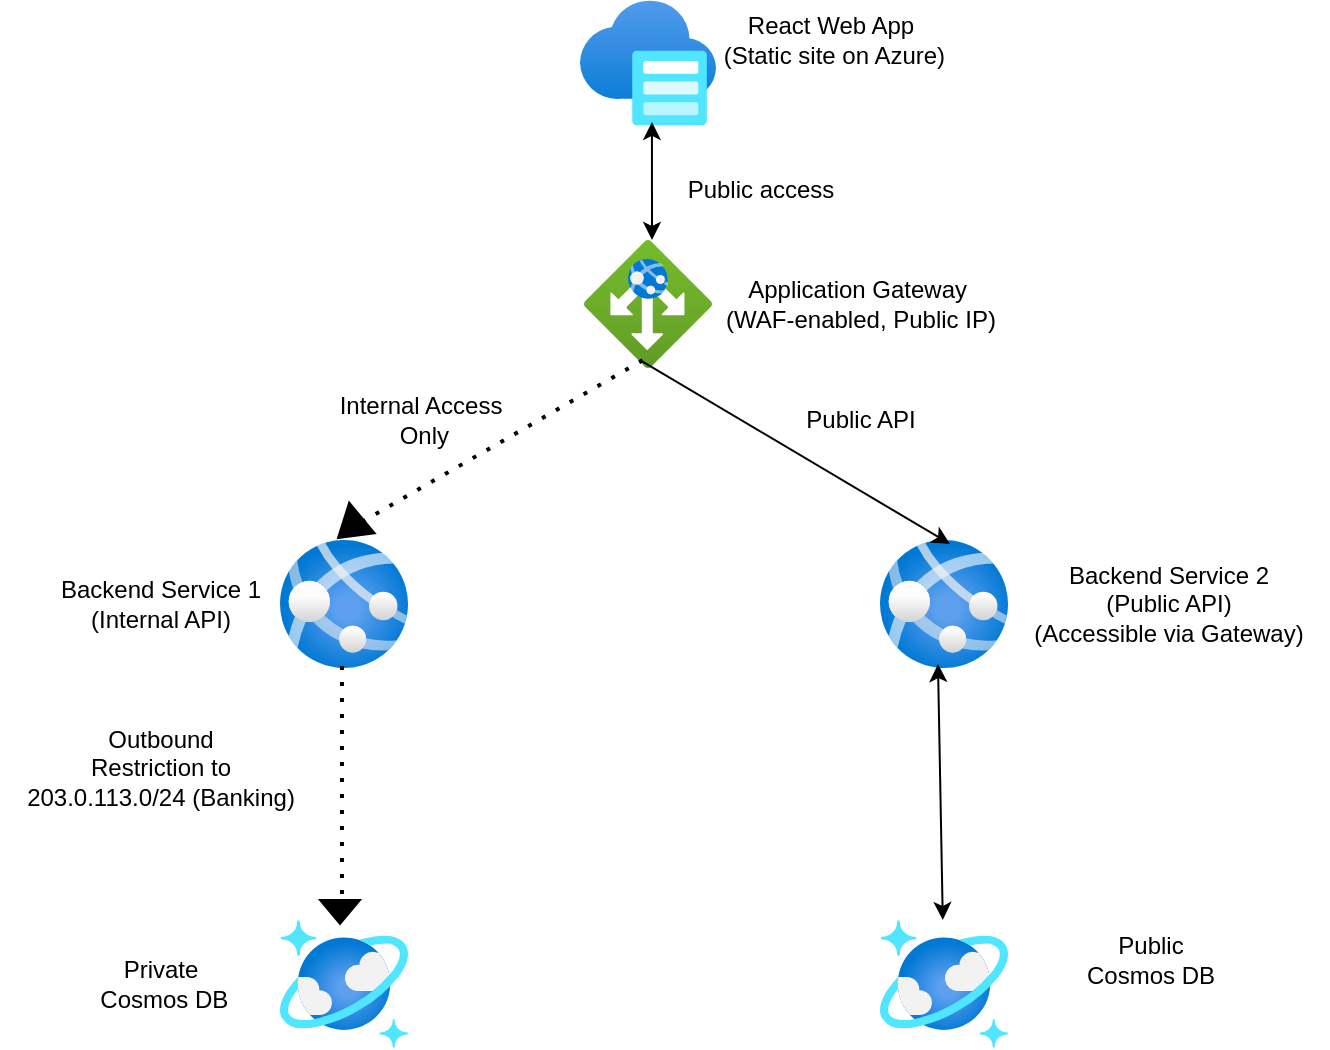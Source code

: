 <mxfile version="24.8.6">
  <diagram name="Page-1" id="zC7rHwAC2zWtIBFX11yT">
    <mxGraphModel dx="1434" dy="772" grid="1" gridSize="10" guides="1" tooltips="1" connect="1" arrows="1" fold="1" page="1" pageScale="1" pageWidth="850" pageHeight="1100" math="0" shadow="0">
      <root>
        <mxCell id="0" />
        <mxCell id="1" parent="0" />
        <mxCell id="5OvOFmdN3fMAkDXwJzaa-1" value="" style="image;aspect=fixed;html=1;points=[];align=center;fontSize=12;image=img/lib/azure2/storage/Azure_HCP_Cache.svg;" vertex="1" parent="1">
          <mxGeometry x="370" y="280" width="68" height="63" as="geometry" />
        </mxCell>
        <mxCell id="5OvOFmdN3fMAkDXwJzaa-2" value="" style="image;aspect=fixed;html=1;points=[];align=center;fontSize=12;image=img/lib/azure2/networking/Application_Gateways.svg;" vertex="1" parent="1">
          <mxGeometry x="372" y="400" width="64" height="64" as="geometry" />
        </mxCell>
        <mxCell id="5OvOFmdN3fMAkDXwJzaa-3" value="" style="image;aspect=fixed;html=1;points=[];align=center;fontSize=12;image=img/lib/azure2/databases/Azure_Cosmos_DB.svg;" vertex="1" parent="1">
          <mxGeometry x="520" y="740" width="64" height="64" as="geometry" />
        </mxCell>
        <mxCell id="5OvOFmdN3fMAkDXwJzaa-4" value="" style="image;aspect=fixed;html=1;points=[];align=center;fontSize=12;image=img/lib/azure2/databases/Azure_Cosmos_DB.svg;" vertex="1" parent="1">
          <mxGeometry x="220" y="740" width="64" height="64" as="geometry" />
        </mxCell>
        <mxCell id="5OvOFmdN3fMAkDXwJzaa-5" value="" style="image;aspect=fixed;html=1;points=[];align=center;fontSize=12;image=img/lib/azure2/app_services/App_Services.svg;" vertex="1" parent="1">
          <mxGeometry x="520" y="550" width="64" height="64" as="geometry" />
        </mxCell>
        <mxCell id="5OvOFmdN3fMAkDXwJzaa-6" value="" style="image;aspect=fixed;html=1;points=[];align=center;fontSize=12;image=img/lib/azure2/compute/App_Services.svg;" vertex="1" parent="1">
          <mxGeometry x="220" y="550" width="64" height="64" as="geometry" />
        </mxCell>
        <mxCell id="5OvOFmdN3fMAkDXwJzaa-7" value="" style="endArrow=classic;startArrow=classic;html=1;rounded=0;entryX=0.529;entryY=0.968;entryDx=0;entryDy=0;entryPerimeter=0;" edge="1" parent="1" target="5OvOFmdN3fMAkDXwJzaa-1">
          <mxGeometry width="50" height="50" relative="1" as="geometry">
            <mxPoint x="406" y="400" as="sourcePoint" />
            <mxPoint x="450" y="570" as="targetPoint" />
          </mxGeometry>
        </mxCell>
        <mxCell id="5OvOFmdN3fMAkDXwJzaa-9" value="" style="endArrow=classic;startArrow=classic;html=1;rounded=0;entryX=0.453;entryY=0.969;entryDx=0;entryDy=0;entryPerimeter=0;" edge="1" parent="1" source="5OvOFmdN3fMAkDXwJzaa-3" target="5OvOFmdN3fMAkDXwJzaa-5">
          <mxGeometry width="50" height="50" relative="1" as="geometry">
            <mxPoint x="400" y="800" as="sourcePoint" />
            <mxPoint x="450" y="750" as="targetPoint" />
          </mxGeometry>
        </mxCell>
        <mxCell id="5OvOFmdN3fMAkDXwJzaa-10" value="" style="endArrow=classic;html=1;rounded=0;exitX=0.438;exitY=0.938;exitDx=0;exitDy=0;exitPerimeter=0;entryX=0.547;entryY=0.031;entryDx=0;entryDy=0;entryPerimeter=0;" edge="1" parent="1" source="5OvOFmdN3fMAkDXwJzaa-2" target="5OvOFmdN3fMAkDXwJzaa-5">
          <mxGeometry width="50" height="50" relative="1" as="geometry">
            <mxPoint x="400" y="600" as="sourcePoint" />
            <mxPoint x="450" y="550" as="targetPoint" />
          </mxGeometry>
        </mxCell>
        <mxCell id="5OvOFmdN3fMAkDXwJzaa-11" value="" style="endArrow=none;dashed=1;html=1;dashPattern=1 3;strokeWidth=2;rounded=0;exitX=0.531;exitY=-0.078;exitDx=0;exitDy=0;exitPerimeter=0;entryX=0.516;entryY=0.906;entryDx=0;entryDy=0;entryPerimeter=0;" edge="1" parent="1" source="5OvOFmdN3fMAkDXwJzaa-6" target="5OvOFmdN3fMAkDXwJzaa-2">
          <mxGeometry width="50" height="50" relative="1" as="geometry">
            <mxPoint x="400" y="600" as="sourcePoint" />
            <mxPoint x="400" y="470" as="targetPoint" />
          </mxGeometry>
        </mxCell>
        <mxCell id="5OvOFmdN3fMAkDXwJzaa-12" value="" style="endArrow=none;dashed=1;html=1;dashPattern=1 3;strokeWidth=2;rounded=0;exitX=0.484;exitY=0.984;exitDx=0;exitDy=0;exitPerimeter=0;entryX=0.484;entryY=-0.047;entryDx=0;entryDy=0;entryPerimeter=0;" edge="1" parent="1" source="5OvOFmdN3fMAkDXwJzaa-6" target="5OvOFmdN3fMAkDXwJzaa-4">
          <mxGeometry width="50" height="50" relative="1" as="geometry">
            <mxPoint x="400" y="600" as="sourcePoint" />
            <mxPoint x="450" y="550" as="targetPoint" />
          </mxGeometry>
        </mxCell>
        <mxCell id="5OvOFmdN3fMAkDXwJzaa-16" value="React Web App&lt;br&gt;&amp;nbsp;(Static site on Azure)" style="text;html=1;align=center;verticalAlign=middle;resizable=0;points=[];autosize=1;strokeColor=none;fillColor=none;" vertex="1" parent="1">
          <mxGeometry x="425" y="280" width="140" height="40" as="geometry" />
        </mxCell>
        <mxCell id="5OvOFmdN3fMAkDXwJzaa-17" value="Public access" style="text;html=1;align=center;verticalAlign=middle;resizable=0;points=[];autosize=1;strokeColor=none;fillColor=none;" vertex="1" parent="1">
          <mxGeometry x="410" y="360" width="100" height="30" as="geometry" />
        </mxCell>
        <mxCell id="5OvOFmdN3fMAkDXwJzaa-18" value="Application Gateway&amp;nbsp;&lt;br&gt;(WAF-enabled, Public IP)" style="text;html=1;align=center;verticalAlign=middle;resizable=0;points=[];autosize=1;strokeColor=none;fillColor=none;" vertex="1" parent="1">
          <mxGeometry x="430" y="412" width="160" height="40" as="geometry" />
        </mxCell>
        <mxCell id="5OvOFmdN3fMAkDXwJzaa-19" value="Internal Access&lt;br&gt;&amp;nbsp;Only" style="text;html=1;align=center;verticalAlign=middle;resizable=0;points=[];autosize=1;strokeColor=none;fillColor=none;" vertex="1" parent="1">
          <mxGeometry x="240" y="470" width="100" height="40" as="geometry" />
        </mxCell>
        <mxCell id="5OvOFmdN3fMAkDXwJzaa-20" value="Public API" style="text;html=1;align=center;verticalAlign=middle;resizable=0;points=[];autosize=1;strokeColor=none;fillColor=none;" vertex="1" parent="1">
          <mxGeometry x="470" y="475" width="80" height="30" as="geometry" />
        </mxCell>
        <mxCell id="5OvOFmdN3fMAkDXwJzaa-21" value="Backend Service 1&lt;br&gt;(Internal API)" style="text;html=1;align=center;verticalAlign=middle;resizable=0;points=[];autosize=1;strokeColor=none;fillColor=none;" vertex="1" parent="1">
          <mxGeometry x="100" y="562" width="120" height="40" as="geometry" />
        </mxCell>
        <mxCell id="5OvOFmdN3fMAkDXwJzaa-22" value="Backend Service 2&lt;br&gt;(Public API)&lt;br&gt;(Accessible via Gateway)" style="text;html=1;align=center;verticalAlign=middle;resizable=0;points=[];autosize=1;strokeColor=none;fillColor=none;" vertex="1" parent="1">
          <mxGeometry x="584" y="552" width="160" height="60" as="geometry" />
        </mxCell>
        <mxCell id="5OvOFmdN3fMAkDXwJzaa-23" value="Outbound&lt;br&gt;Restriction to &lt;br&gt;203.0.113.0/24 (Banking)" style="text;html=1;align=center;verticalAlign=middle;resizable=0;points=[];autosize=1;strokeColor=none;fillColor=none;" vertex="1" parent="1">
          <mxGeometry x="80" y="634" width="160" height="60" as="geometry" />
        </mxCell>
        <mxCell id="5OvOFmdN3fMAkDXwJzaa-24" value="Private&lt;br&gt;&amp;nbsp;Cosmos DB" style="text;html=1;align=center;verticalAlign=middle;resizable=0;points=[];autosize=1;strokeColor=none;fillColor=none;" vertex="1" parent="1">
          <mxGeometry x="115" y="752" width="90" height="40" as="geometry" />
        </mxCell>
        <mxCell id="5OvOFmdN3fMAkDXwJzaa-25" value="Public &lt;br&gt;Cosmos DB" style="text;html=1;align=center;verticalAlign=middle;resizable=0;points=[];autosize=1;strokeColor=none;fillColor=none;" vertex="1" parent="1">
          <mxGeometry x="610" y="740" width="90" height="40" as="geometry" />
        </mxCell>
        <mxCell id="5OvOFmdN3fMAkDXwJzaa-26" value="" style="shape=mxgraph.arrows2.wedgeArrow;html=1;bendable=0;startWidth=10;fillColor=strokeColor;defaultFillColor=invert;defaultGradientColor=invert;rounded=0;" edge="1" parent="1">
          <mxGeometry width="100" height="100" relative="1" as="geometry">
            <mxPoint x="261" y="539" as="sourcePoint" />
            <mxPoint x="249" y="549" as="targetPoint" />
          </mxGeometry>
        </mxCell>
        <mxCell id="5OvOFmdN3fMAkDXwJzaa-27" value="" style="shape=mxgraph.arrows2.wedgeArrow;html=1;bendable=0;startWidth=10;fillColor=strokeColor;defaultFillColor=invert;defaultGradientColor=invert;rounded=0;" edge="1" parent="1">
          <mxGeometry width="100" height="100" relative="1" as="geometry">
            <mxPoint x="250" y="730" as="sourcePoint" />
            <mxPoint x="250" y="742" as="targetPoint" />
          </mxGeometry>
        </mxCell>
      </root>
    </mxGraphModel>
  </diagram>
</mxfile>
